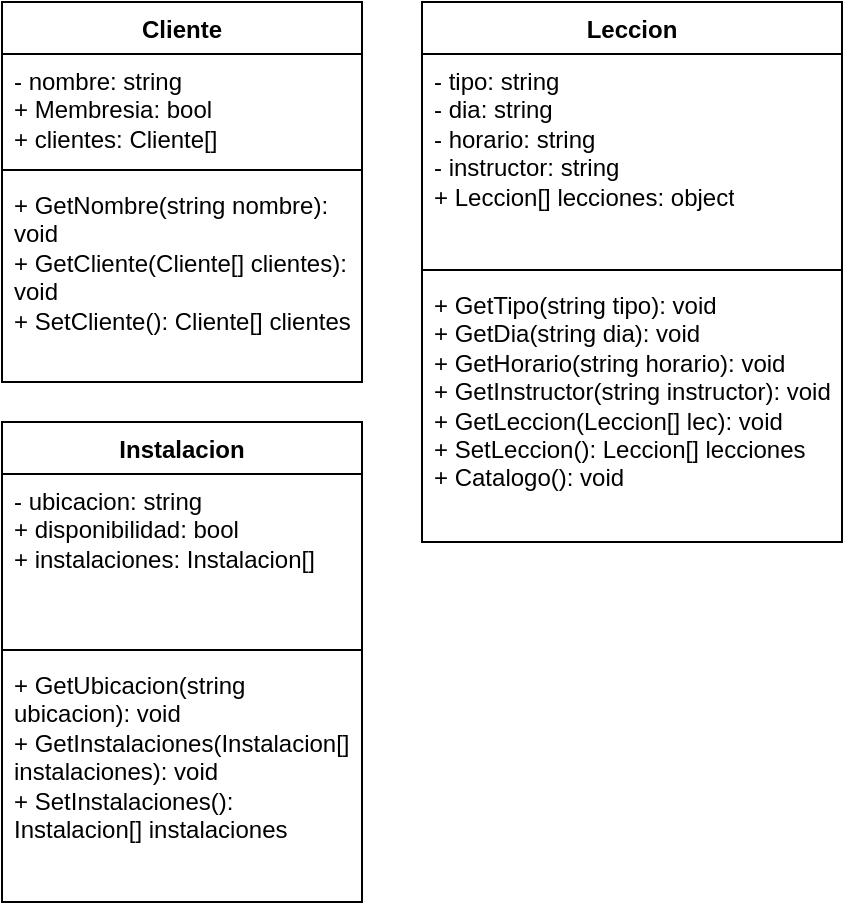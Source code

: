 <mxfile version="24.4.9" type="device">
  <diagram name="Página-1" id="EYtKbv6iT6dg4Dx6-kHv">
    <mxGraphModel dx="1120" dy="468" grid="1" gridSize="10" guides="1" tooltips="1" connect="1" arrows="1" fold="1" page="1" pageScale="1" pageWidth="827" pageHeight="1169" math="0" shadow="0">
      <root>
        <mxCell id="0" />
        <mxCell id="1" parent="0" />
        <mxCell id="9_4fFIJLHnqMph-Ww8Ux-1" value="Cliente" style="swimlane;fontStyle=1;align=center;verticalAlign=top;childLayout=stackLayout;horizontal=1;startSize=26;horizontalStack=0;resizeParent=1;resizeParentMax=0;resizeLast=0;collapsible=1;marginBottom=0;whiteSpace=wrap;html=1;" parent="1" vertex="1">
          <mxGeometry x="150" y="80" width="180" height="190" as="geometry" />
        </mxCell>
        <mxCell id="9_4fFIJLHnqMph-Ww8Ux-2" value="&lt;div&gt;- nombre: string&lt;/div&gt;+&amp;nbsp;&lt;span style=&quot;background-color: initial;&quot;&gt;Membresia: bool&lt;/span&gt;&lt;div&gt;&lt;span style=&quot;background-color: initial;&quot;&gt;+ clientes: Cliente[]&lt;/span&gt;&lt;/div&gt;" style="text;strokeColor=none;fillColor=none;align=left;verticalAlign=top;spacingLeft=4;spacingRight=4;overflow=hidden;rotatable=0;points=[[0,0.5],[1,0.5]];portConstraint=eastwest;whiteSpace=wrap;html=1;" parent="9_4fFIJLHnqMph-Ww8Ux-1" vertex="1">
          <mxGeometry y="26" width="180" height="54" as="geometry" />
        </mxCell>
        <mxCell id="9_4fFIJLHnqMph-Ww8Ux-3" value="" style="line;strokeWidth=1;fillColor=none;align=left;verticalAlign=middle;spacingTop=-1;spacingLeft=3;spacingRight=3;rotatable=0;labelPosition=right;points=[];portConstraint=eastwest;strokeColor=inherit;" parent="9_4fFIJLHnqMph-Ww8Ux-1" vertex="1">
          <mxGeometry y="80" width="180" height="8" as="geometry" />
        </mxCell>
        <mxCell id="9_4fFIJLHnqMph-Ww8Ux-4" value="+ GetNombre(string nombre): void&lt;div&gt;+ GetCliente(Cliente[] clientes): void&lt;/div&gt;&lt;div&gt;+ SetCliente(): Cliente[] clientes&lt;/div&gt;&lt;div&gt;&lt;br&gt;&lt;/div&gt;" style="text;strokeColor=none;fillColor=none;align=left;verticalAlign=top;spacingLeft=4;spacingRight=4;overflow=hidden;rotatable=0;points=[[0,0.5],[1,0.5]];portConstraint=eastwest;whiteSpace=wrap;html=1;" parent="9_4fFIJLHnqMph-Ww8Ux-1" vertex="1">
          <mxGeometry y="88" width="180" height="102" as="geometry" />
        </mxCell>
        <mxCell id="9_4fFIJLHnqMph-Ww8Ux-5" value="Leccion" style="swimlane;fontStyle=1;align=center;verticalAlign=top;childLayout=stackLayout;horizontal=1;startSize=26;horizontalStack=0;resizeParent=1;resizeParentMax=0;resizeLast=0;collapsible=1;marginBottom=0;whiteSpace=wrap;html=1;" parent="1" vertex="1">
          <mxGeometry x="360" y="80" width="210" height="270" as="geometry" />
        </mxCell>
        <mxCell id="9_4fFIJLHnqMph-Ww8Ux-6" value="- tipo: string&lt;div&gt;- dia: string&lt;/div&gt;&lt;div&gt;- horario: string&lt;/div&gt;&lt;div&gt;- instructor: string&lt;/div&gt;&lt;div&gt;+ Leccion[] lecciones: object&lt;/div&gt;" style="text;strokeColor=none;fillColor=none;align=left;verticalAlign=top;spacingLeft=4;spacingRight=4;overflow=hidden;rotatable=0;points=[[0,0.5],[1,0.5]];portConstraint=eastwest;whiteSpace=wrap;html=1;" parent="9_4fFIJLHnqMph-Ww8Ux-5" vertex="1">
          <mxGeometry y="26" width="210" height="104" as="geometry" />
        </mxCell>
        <mxCell id="9_4fFIJLHnqMph-Ww8Ux-7" value="" style="line;strokeWidth=1;fillColor=none;align=left;verticalAlign=middle;spacingTop=-1;spacingLeft=3;spacingRight=3;rotatable=0;labelPosition=right;points=[];portConstraint=eastwest;strokeColor=inherit;" parent="9_4fFIJLHnqMph-Ww8Ux-5" vertex="1">
          <mxGeometry y="130" width="210" height="8" as="geometry" />
        </mxCell>
        <mxCell id="9_4fFIJLHnqMph-Ww8Ux-8" value="+ GetTipo(string tipo): void&lt;div&gt;+ GetDia(string dia): void&lt;br&gt;&lt;/div&gt;&lt;div&gt;+ GetHorario(string horario): void&lt;br&gt;&lt;/div&gt;&lt;div&gt;+ GetInstructor(string instructor): void&lt;br&gt;&lt;/div&gt;&lt;div&gt;+ GetLeccion(Leccion[] lec): void&lt;br&gt;&lt;/div&gt;&lt;div&gt;+ SetLeccion(): Leccion[] lecciones&lt;/div&gt;&lt;div&gt;+ Catalogo(): void&lt;/div&gt;" style="text;strokeColor=none;fillColor=none;align=left;verticalAlign=top;spacingLeft=4;spacingRight=4;overflow=hidden;rotatable=0;points=[[0,0.5],[1,0.5]];portConstraint=eastwest;whiteSpace=wrap;html=1;" parent="9_4fFIJLHnqMph-Ww8Ux-5" vertex="1">
          <mxGeometry y="138" width="210" height="132" as="geometry" />
        </mxCell>
        <mxCell id="9_4fFIJLHnqMph-Ww8Ux-9" value="Instalacion" style="swimlane;fontStyle=1;align=center;verticalAlign=top;childLayout=stackLayout;horizontal=1;startSize=26;horizontalStack=0;resizeParent=1;resizeParentMax=0;resizeLast=0;collapsible=1;marginBottom=0;whiteSpace=wrap;html=1;" parent="1" vertex="1">
          <mxGeometry x="150" y="290" width="180" height="240" as="geometry" />
        </mxCell>
        <mxCell id="9_4fFIJLHnqMph-Ww8Ux-10" value="- ubicacion: string&lt;div&gt;+ disponibilidad: bool&lt;/div&gt;&lt;div&gt;+ instalaciones: Instalacion[]&lt;/div&gt;" style="text;strokeColor=none;fillColor=none;align=left;verticalAlign=top;spacingLeft=4;spacingRight=4;overflow=hidden;rotatable=0;points=[[0,0.5],[1,0.5]];portConstraint=eastwest;whiteSpace=wrap;html=1;" parent="9_4fFIJLHnqMph-Ww8Ux-9" vertex="1">
          <mxGeometry y="26" width="180" height="84" as="geometry" />
        </mxCell>
        <mxCell id="9_4fFIJLHnqMph-Ww8Ux-11" value="" style="line;strokeWidth=1;fillColor=none;align=left;verticalAlign=middle;spacingTop=-1;spacingLeft=3;spacingRight=3;rotatable=0;labelPosition=right;points=[];portConstraint=eastwest;strokeColor=inherit;" parent="9_4fFIJLHnqMph-Ww8Ux-9" vertex="1">
          <mxGeometry y="110" width="180" height="8" as="geometry" />
        </mxCell>
        <mxCell id="9_4fFIJLHnqMph-Ww8Ux-12" value="+ GetUbicacion(string ubicacion): void&lt;div&gt;+ GetInstalaciones(Instalacion[] instalaciones): void&lt;/div&gt;&lt;div&gt;+ SetInstalaciones(): Instalacion[] instalaciones&lt;/div&gt;" style="text;strokeColor=none;fillColor=none;align=left;verticalAlign=top;spacingLeft=4;spacingRight=4;overflow=hidden;rotatable=0;points=[[0,0.5],[1,0.5]];portConstraint=eastwest;whiteSpace=wrap;html=1;" parent="9_4fFIJLHnqMph-Ww8Ux-9" vertex="1">
          <mxGeometry y="118" width="180" height="122" as="geometry" />
        </mxCell>
      </root>
    </mxGraphModel>
  </diagram>
</mxfile>
